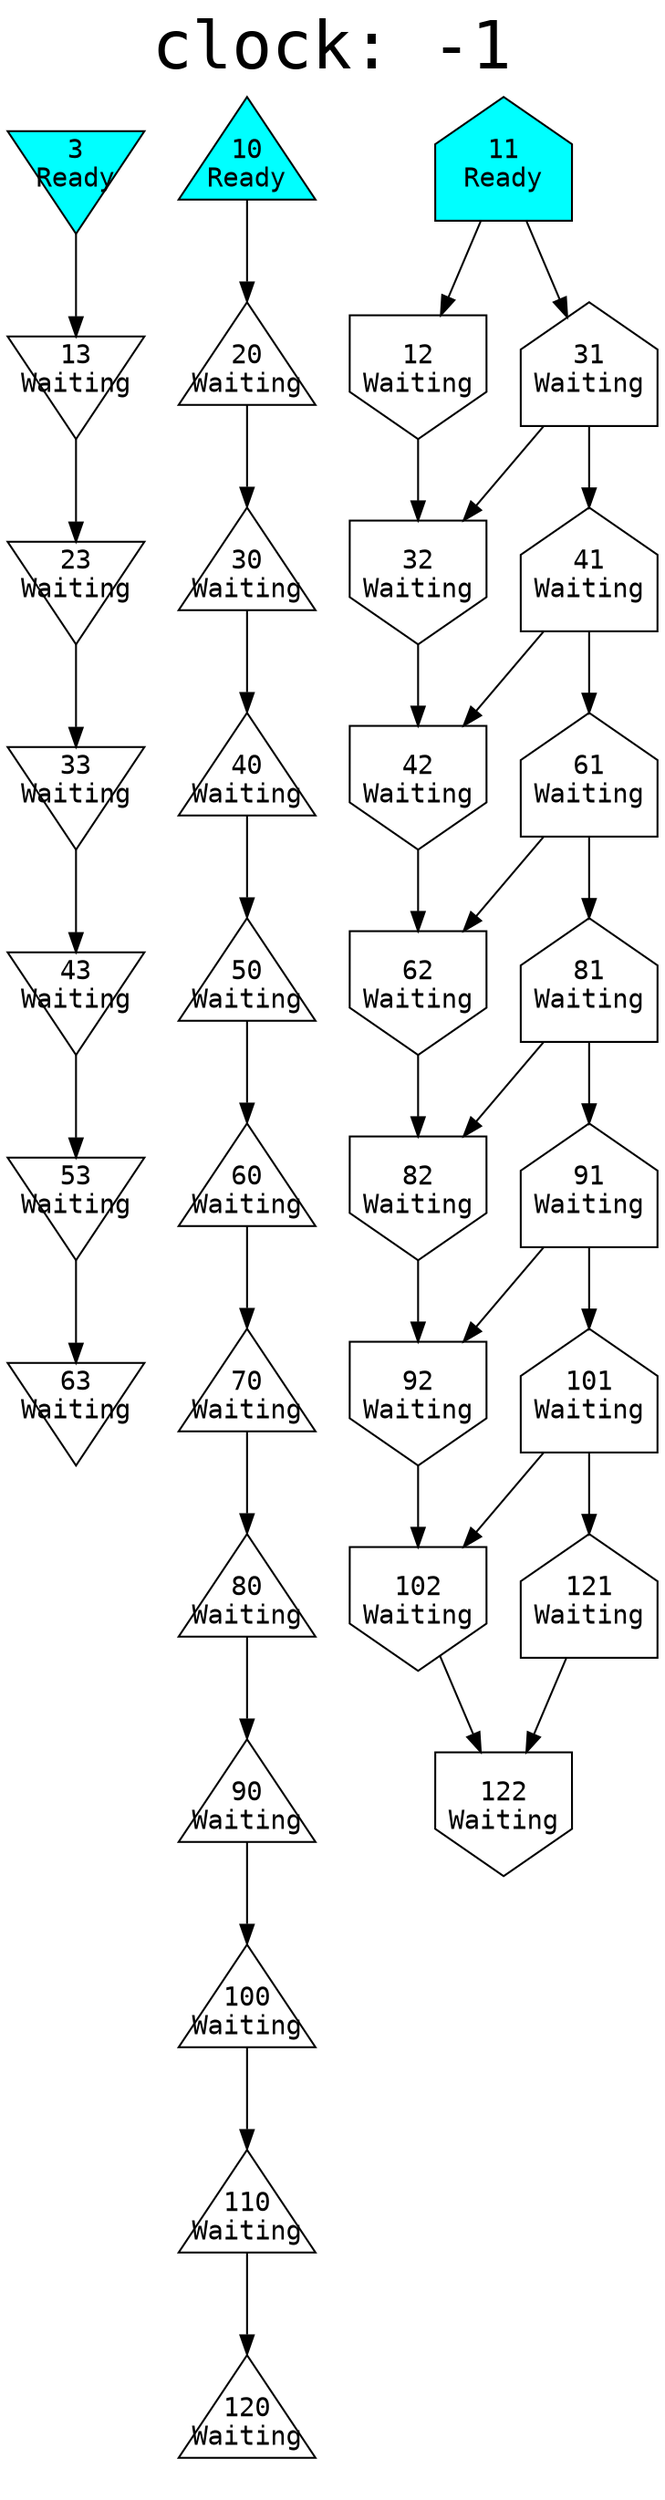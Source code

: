 digraph G{
    graph [fontname = "Courier"];
    node [fontname = "Courier",fixedsize = true,width = 1,height = 1];
    edge [fontname = "Courier"];
    labelloc="t";
    fontsize=35;
    label="clock: -1";
    3[label="3\nReady",shape=invtriangle,style=filled,fillcolor=cyan];
    3 -> 13;
    10[label="10\nReady",shape=triangle,style=filled,fillcolor=cyan];
    10 -> 20;
    11[label="11\nReady",shape=house,style=filled,fillcolor=cyan];
    11 -> 12;
    11 -> 31;
    12[label="12\nWaiting",shape=invhouse];
    12 -> 32;
    13[label="13\nWaiting",shape=invtriangle];
    13 -> 23;
    20[label="20\nWaiting",shape=triangle];
    20 -> 30;
    23[label="23\nWaiting",shape=invtriangle];
    23 -> 33;
    30[label="30\nWaiting",shape=triangle];
    30 -> 40;
    31[label="31\nWaiting",shape=house];
    31 -> 32;
    31 -> 41;
    32[label="32\nWaiting",shape=invhouse];
    32 -> 42;
    33[label="33\nWaiting",shape=invtriangle];
    33 -> 43;
    40[label="40\nWaiting",shape=triangle];
    40 -> 50;
    41[label="41\nWaiting",shape=house];
    41 -> 42;
    41 -> 61;
    42[label="42\nWaiting",shape=invhouse];
    42 -> 62;
    43[label="43\nWaiting",shape=invtriangle];
    43 -> 53;
    50[label="50\nWaiting",shape=triangle];
    50 -> 60;
    53[label="53\nWaiting",shape=invtriangle];
    53 -> 63;
    60[label="60\nWaiting",shape=triangle];
    60 -> 70;
    61[label="61\nWaiting",shape=house];
    61 -> 62;
    61 -> 81;
    62[label="62\nWaiting",shape=invhouse];
    62 -> 82;
    63[label="63\nWaiting",shape=invtriangle];
    70[label="70\nWaiting",shape=triangle];
    70 -> 80;
    80[label="80\nWaiting",shape=triangle];
    80 -> 90;
    81[label="81\nWaiting",shape=house];
    81 -> 82;
    81 -> 91;
    82[label="82\nWaiting",shape=invhouse];
    82 -> 92;
    90[label="90\nWaiting",shape=triangle];
    90 -> 100;
    91[label="91\nWaiting",shape=house];
    91 -> 92;
    91 -> 101;
    92[label="92\nWaiting",shape=invhouse];
    92 -> 102;
    100[label="100\nWaiting",shape=triangle];
    100 -> 110;
    101[label="101\nWaiting",shape=house];
    101 -> 102;
    101 -> 121;
    102[label="102\nWaiting",shape=invhouse];
    102 -> 122;
    110[label="110\nWaiting",shape=triangle];
    110 -> 120;
    120[label="120\nWaiting",shape=triangle];
    121[label="121\nWaiting",shape=house];
    121 -> 122;
    122[label="122\nWaiting",shape=invhouse];
}
